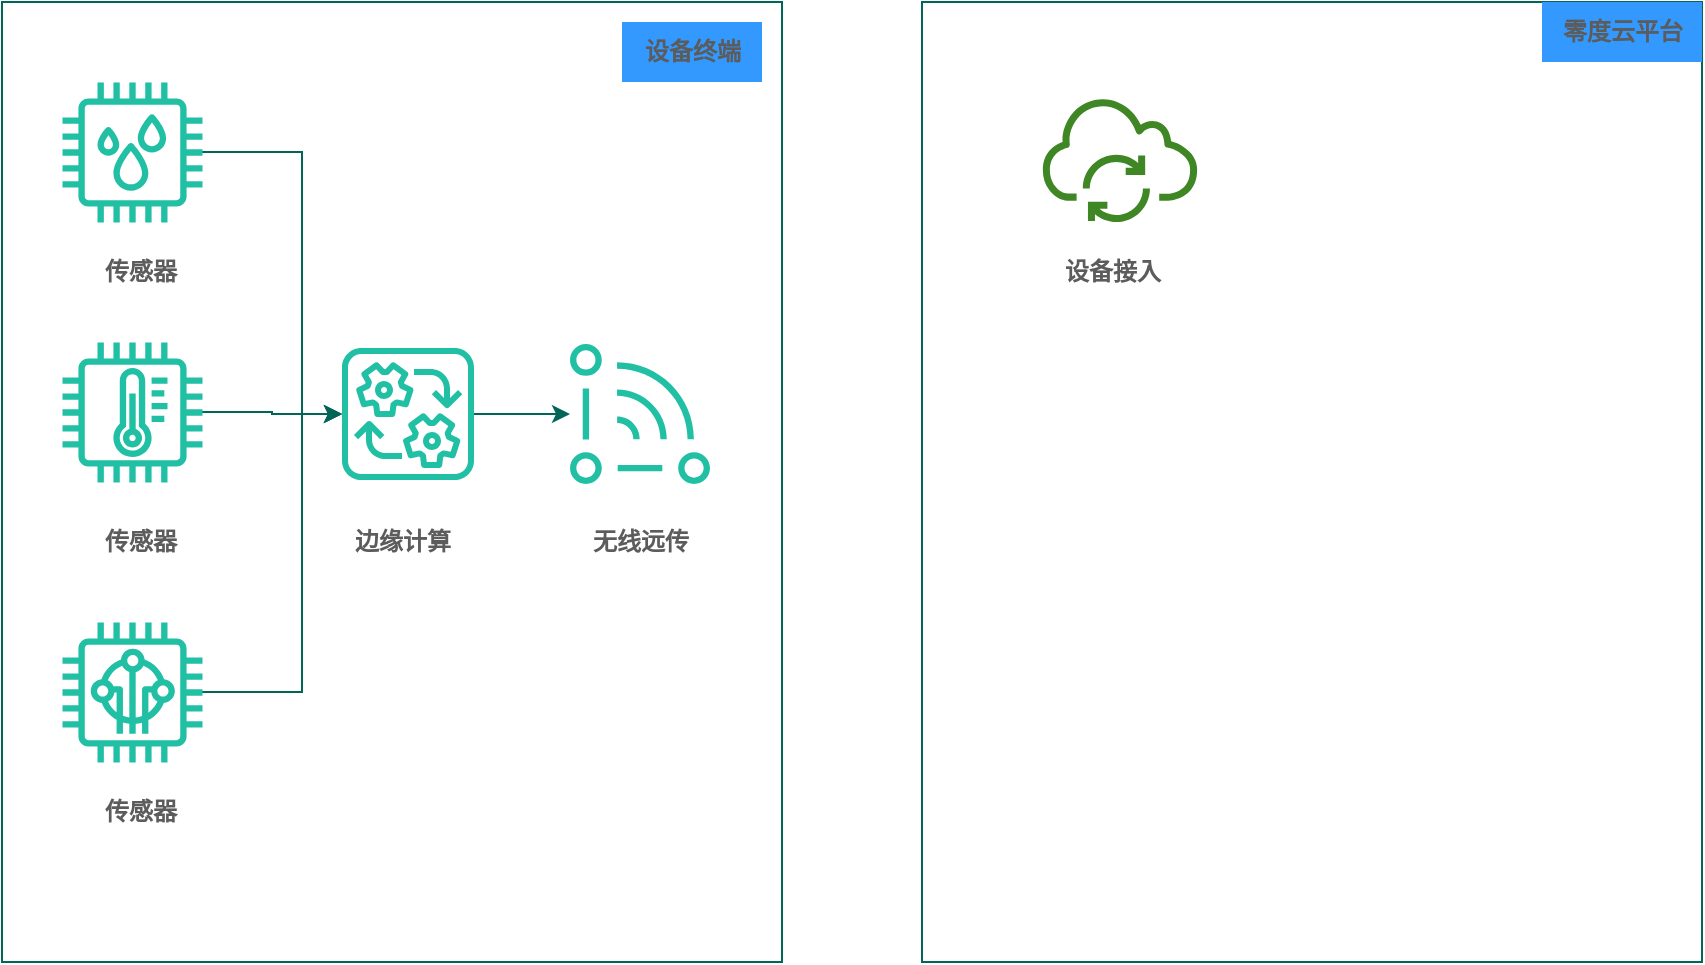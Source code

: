 <mxfile version="20.2.7" type="github">
  <diagram id="eXwY4UNL-JvXnbsKmHx1" name="第 1 页">
    <mxGraphModel dx="1347" dy="756" grid="1" gridSize="10" guides="1" tooltips="1" connect="1" arrows="1" fold="1" page="1" pageScale="1" pageWidth="827" pageHeight="1169" math="0" shadow="0">
      <root>
        <mxCell id="0" />
        <mxCell id="1" parent="0" />
        <mxCell id="tjXEyFFxzJn_yfCBgNNE-59" value="" style="rounded=0;whiteSpace=wrap;html=1;fontFamily=Helvetica;fontSize=12;fontColor=#5C5C5C;fillColor=none;labelBorderColor=#A9C4EB;strokeColor=#006658;" vertex="1" parent="1">
          <mxGeometry x="60" y="240" width="390" height="480" as="geometry" />
        </mxCell>
        <mxCell id="tjXEyFFxzJn_yfCBgNNE-68" style="edgeStyle=orthogonalEdgeStyle;rounded=0;orthogonalLoop=1;jettySize=auto;html=1;fontColor=#5C5C5C;strokeColor=#006658;fillColor=#21C0A5;" edge="1" parent="1" source="tjXEyFFxzJn_yfCBgNNE-10" target="tjXEyFFxzJn_yfCBgNNE-65">
          <mxGeometry relative="1" as="geometry">
            <Array as="points">
              <mxPoint x="210" y="315" />
              <mxPoint x="210" y="446" />
            </Array>
          </mxGeometry>
        </mxCell>
        <mxCell id="tjXEyFFxzJn_yfCBgNNE-10" value="" style="sketch=0;outlineConnect=0;fontColor=#5C5C5C;fillColor=#21C0A5;strokeColor=#006658;verticalLabelPosition=bottom;verticalAlign=top;align=center;html=1;fontSize=12;fontStyle=0;aspect=fixed;pointerEvents=1;shape=mxgraph.aws4.iot_thing_humidity_sensor;fillStyle=auto;strokeWidth=0.3;" vertex="1" parent="1">
          <mxGeometry x="90" y="280" width="70" height="70" as="geometry" />
        </mxCell>
        <mxCell id="tjXEyFFxzJn_yfCBgNNE-69" style="edgeStyle=orthogonalEdgeStyle;rounded=0;orthogonalLoop=1;jettySize=auto;html=1;fontColor=#5C5C5C;strokeColor=#006658;fillColor=#21C0A5;" edge="1" parent="1" source="tjXEyFFxzJn_yfCBgNNE-11" target="tjXEyFFxzJn_yfCBgNNE-65">
          <mxGeometry relative="1" as="geometry" />
        </mxCell>
        <mxCell id="tjXEyFFxzJn_yfCBgNNE-11" value="" style="sketch=0;outlineConnect=0;fontColor=#5C5C5C;fillColor=#21C0A5;strokeColor=#006658;verticalLabelPosition=bottom;verticalAlign=top;align=center;html=1;fontSize=12;fontStyle=0;aspect=fixed;pointerEvents=1;shape=mxgraph.aws4.iot_thing_temperature_sensor;strokeWidth=0.3;" vertex="1" parent="1">
          <mxGeometry x="90" y="410" width="70" height="70" as="geometry" />
        </mxCell>
        <mxCell id="tjXEyFFxzJn_yfCBgNNE-70" style="edgeStyle=orthogonalEdgeStyle;rounded=0;orthogonalLoop=1;jettySize=auto;html=1;fontColor=#5C5C5C;strokeColor=#006658;fillColor=#21C0A5;" edge="1" parent="1" source="tjXEyFFxzJn_yfCBgNNE-14" target="tjXEyFFxzJn_yfCBgNNE-65">
          <mxGeometry relative="1" as="geometry">
            <mxPoint x="220" y="450" as="targetPoint" />
            <Array as="points">
              <mxPoint x="210" y="585" />
              <mxPoint x="210" y="446" />
            </Array>
          </mxGeometry>
        </mxCell>
        <mxCell id="tjXEyFFxzJn_yfCBgNNE-14" value="" style="sketch=0;outlineConnect=0;fontColor=#5C5C5C;fillColor=#21C0A5;strokeColor=#006658;verticalLabelPosition=bottom;verticalAlign=top;align=center;html=1;fontSize=12;fontStyle=0;aspect=fixed;pointerEvents=1;shape=mxgraph.aws4.iot_thing_freertos_device;fillStyle=auto;strokeWidth=0.3;" vertex="1" parent="1">
          <mxGeometry x="90" y="550" width="70" height="70" as="geometry" />
        </mxCell>
        <mxCell id="tjXEyFFxzJn_yfCBgNNE-51" value="" style="sketch=0;outlineConnect=0;fontColor=#5C5C5C;fillColor=#21C0A5;strokeColor=none;dashed=0;verticalLabelPosition=bottom;verticalAlign=top;align=center;html=1;fontSize=12;fontStyle=0;aspect=fixed;pointerEvents=1;shape=mxgraph.aws4.iot_sailboat;fontFamily=Helvetica;" vertex="1" parent="1">
          <mxGeometry x="344" y="411" width="70" height="70" as="geometry" />
        </mxCell>
        <mxCell id="tjXEyFFxzJn_yfCBgNNE-60" value="传感器" style="text;html=1;resizable=0;autosize=1;align=center;verticalAlign=middle;points=[];fillColor=none;strokeColor=none;rounded=0;fontFamily=Verdana;fontSize=12;fontColor=#5C5C5C;fontStyle=1" vertex="1" parent="1">
          <mxGeometry x="99" y="360" width="60" height="30" as="geometry" />
        </mxCell>
        <mxCell id="tjXEyFFxzJn_yfCBgNNE-63" value="传感器" style="text;html=1;resizable=0;autosize=1;align=center;verticalAlign=middle;points=[];fillColor=none;strokeColor=none;rounded=0;fontFamily=Verdana;fontSize=12;fontColor=#5C5C5C;fontStyle=1" vertex="1" parent="1">
          <mxGeometry x="99" y="495" width="60" height="30" as="geometry" />
        </mxCell>
        <mxCell id="tjXEyFFxzJn_yfCBgNNE-64" value="传感器" style="text;html=1;resizable=0;autosize=1;align=center;verticalAlign=middle;points=[];fillColor=none;strokeColor=none;rounded=0;fontFamily=Verdana;fontSize=12;fontColor=#5C5C5C;fontStyle=1" vertex="1" parent="1">
          <mxGeometry x="99" y="630" width="60" height="30" as="geometry" />
        </mxCell>
        <mxCell id="tjXEyFFxzJn_yfCBgNNE-71" style="edgeStyle=orthogonalEdgeStyle;rounded=0;orthogonalLoop=1;jettySize=auto;html=1;fontColor=#5C5C5C;strokeColor=#006658;fillColor=#21C0A5;" edge="1" parent="1" source="tjXEyFFxzJn_yfCBgNNE-65" target="tjXEyFFxzJn_yfCBgNNE-51">
          <mxGeometry relative="1" as="geometry" />
        </mxCell>
        <mxCell id="tjXEyFFxzJn_yfCBgNNE-65" value="" style="sketch=0;outlineConnect=0;fontColor=#5C5C5C;fillColor=#21C0A5;strokeColor=none;dashed=0;verticalLabelPosition=bottom;verticalAlign=top;align=center;html=1;fontSize=12;fontStyle=0;aspect=fixed;pointerEvents=1;shape=mxgraph.aws4.iot_greengrass_interprocess_communication;" vertex="1" parent="1">
          <mxGeometry x="230" y="413" width="66" height="66" as="geometry" />
        </mxCell>
        <mxCell id="tjXEyFFxzJn_yfCBgNNE-66" value="边缘计算" style="text;html=1;resizable=0;autosize=1;align=center;verticalAlign=middle;points=[];fillColor=none;strokeColor=none;rounded=0;fontFamily=Verdana;fontSize=12;fontColor=#5C5C5C;fontStyle=1" vertex="1" parent="1">
          <mxGeometry x="225" y="495" width="70" height="30" as="geometry" />
        </mxCell>
        <mxCell id="tjXEyFFxzJn_yfCBgNNE-67" value="无线远传" style="text;html=1;resizable=0;autosize=1;align=center;verticalAlign=middle;points=[];fillColor=none;strokeColor=none;rounded=0;fontFamily=Verdana;fontSize=12;fontColor=#5C5C5C;fontStyle=1" vertex="1" parent="1">
          <mxGeometry x="344" y="495" width="70" height="30" as="geometry" />
        </mxCell>
        <mxCell id="tjXEyFFxzJn_yfCBgNNE-72" value="设备终端" style="text;html=1;resizable=0;autosize=1;align=center;verticalAlign=middle;points=[];fillColor=#3399FF;strokeColor=none;rounded=0;fontFamily=Verdana;fontSize=12;fontColor=#5C5C5C;fontStyle=1" vertex="1" parent="1">
          <mxGeometry x="370" y="250" width="70" height="30" as="geometry" />
        </mxCell>
        <mxCell id="tjXEyFFxzJn_yfCBgNNE-73" value="" style="rounded=0;whiteSpace=wrap;html=1;fontFamily=Helvetica;fontSize=12;fontColor=#5C5C5C;fillColor=none;labelBorderColor=#A9C4EB;strokeColor=#006658;" vertex="1" parent="1">
          <mxGeometry x="520" y="240" width="390" height="480" as="geometry" />
        </mxCell>
        <mxCell id="tjXEyFFxzJn_yfCBgNNE-74" value="零度云平台" style="text;html=1;resizable=0;autosize=1;align=center;verticalAlign=middle;points=[];fillColor=#3399FF;strokeColor=none;rounded=0;fontFamily=Verdana;fontSize=12;fontColor=#5C5C5C;fontStyle=1" vertex="1" parent="1">
          <mxGeometry x="830" y="240" width="80" height="30" as="geometry" />
        </mxCell>
        <mxCell id="tjXEyFFxzJn_yfCBgNNE-76" value="" style="sketch=0;outlineConnect=0;fontColor=#232F3E;gradientColor=none;fillColor=#3F8624;strokeColor=none;dashed=0;verticalLabelPosition=bottom;verticalAlign=top;align=center;html=1;fontSize=12;fontStyle=0;aspect=fixed;pointerEvents=1;shape=mxgraph.aws4.iot_over_the_air_update;" vertex="1" parent="1">
          <mxGeometry x="580" y="287" width="78" height="63" as="geometry" />
        </mxCell>
        <mxCell id="tjXEyFFxzJn_yfCBgNNE-77" value="设备接入" style="text;html=1;resizable=0;autosize=1;align=center;verticalAlign=middle;points=[];fillColor=none;strokeColor=none;rounded=0;fontFamily=Verdana;fontSize=12;fontColor=#5C5C5C;fontStyle=1" vertex="1" parent="1">
          <mxGeometry x="580" y="360" width="70" height="30" as="geometry" />
        </mxCell>
      </root>
    </mxGraphModel>
  </diagram>
</mxfile>
